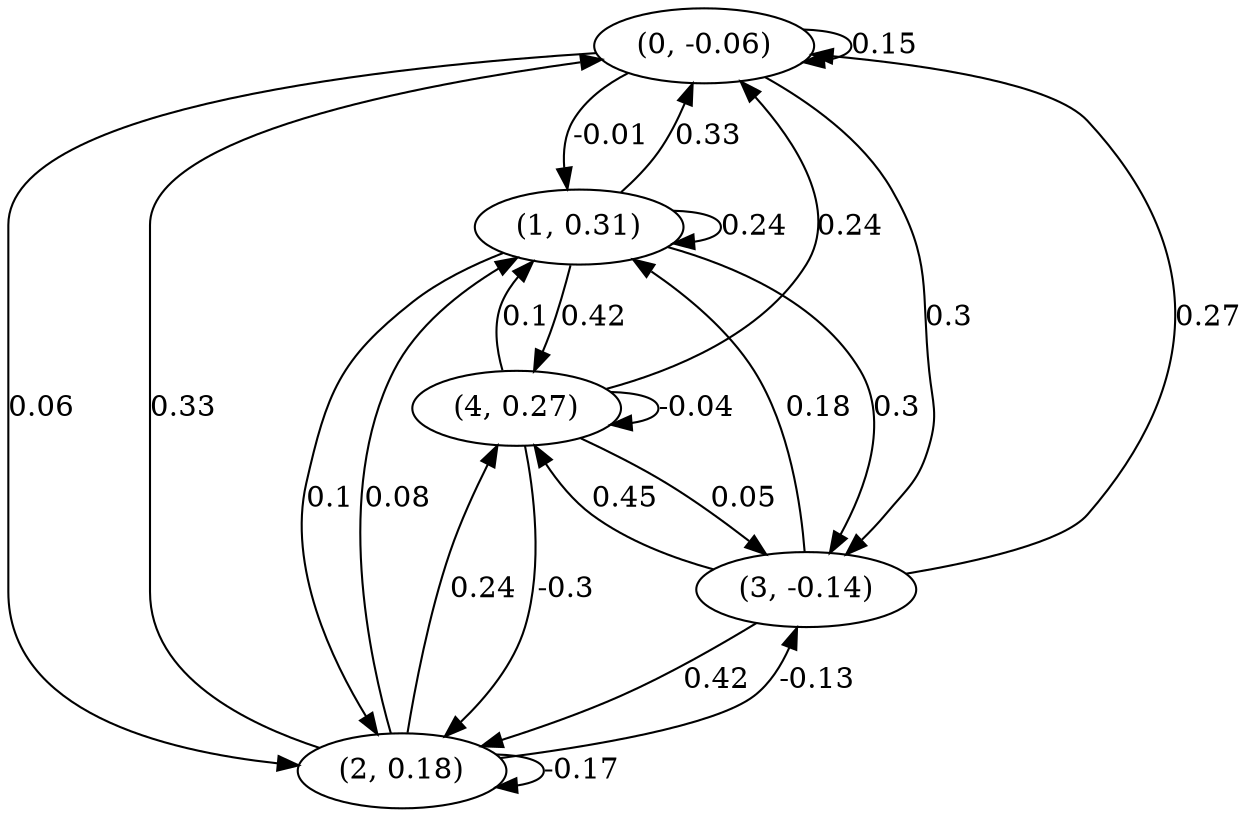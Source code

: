 digraph {
    0 [ label = "(0, -0.06)" ]
    1 [ label = "(1, 0.31)" ]
    2 [ label = "(2, 0.18)" ]
    3 [ label = "(3, -0.14)" ]
    4 [ label = "(4, 0.27)" ]
    0 -> 0 [ label = "0.15" ]
    1 -> 1 [ label = "0.24" ]
    2 -> 2 [ label = "-0.17" ]
    4 -> 4 [ label = "-0.04" ]
    1 -> 0 [ label = "0.33" ]
    2 -> 0 [ label = "0.33" ]
    3 -> 0 [ label = "0.27" ]
    4 -> 0 [ label = "0.24" ]
    0 -> 1 [ label = "-0.01" ]
    2 -> 1 [ label = "0.08" ]
    3 -> 1 [ label = "0.18" ]
    4 -> 1 [ label = "0.1" ]
    0 -> 2 [ label = "0.06" ]
    1 -> 2 [ label = "0.1" ]
    3 -> 2 [ label = "0.42" ]
    4 -> 2 [ label = "-0.3" ]
    0 -> 3 [ label = "0.3" ]
    1 -> 3 [ label = "0.3" ]
    2 -> 3 [ label = "-0.13" ]
    4 -> 3 [ label = "0.05" ]
    1 -> 4 [ label = "0.42" ]
    2 -> 4 [ label = "0.24" ]
    3 -> 4 [ label = "0.45" ]
}

